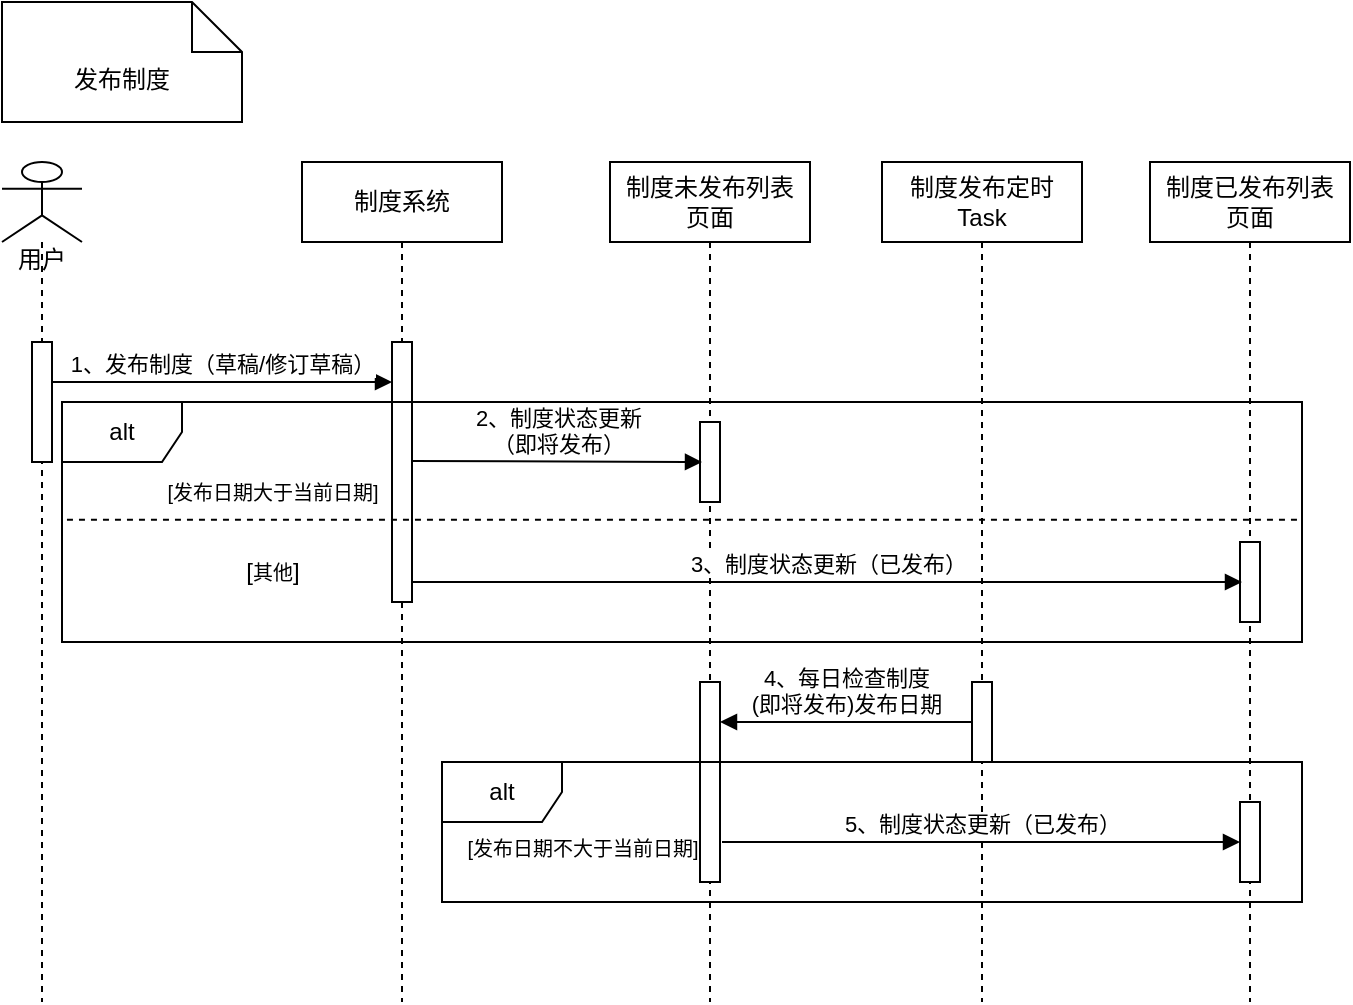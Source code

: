 <mxfile version="24.7.1" type="github">
  <diagram name="第 1 页" id="DwnSwKyyAI6K6VapRLUF">
    <mxGraphModel dx="1434" dy="746" grid="1" gridSize="10" guides="1" tooltips="1" connect="1" arrows="1" fold="1" page="1" pageScale="1" pageWidth="827" pageHeight="1169" math="0" shadow="0">
      <root>
        <mxCell id="0" />
        <mxCell id="1" parent="0" />
        <mxCell id="-sLvgI7wTZCFATr6eAuT-1" value="发布制度" style="shape=note2;boundedLbl=1;whiteSpace=wrap;html=1;size=25;verticalAlign=top;align=center;" vertex="1" parent="1">
          <mxGeometry x="80" y="40" width="120" height="60" as="geometry" />
        </mxCell>
        <mxCell id="-sLvgI7wTZCFATr6eAuT-3" value="&amp;nbsp; &amp;nbsp; &amp;nbsp; &amp;nbsp; &amp;nbsp; &amp;nbsp; &amp;nbsp; &amp;nbsp; &amp;nbsp; &amp;nbsp; &amp;nbsp; &amp;nbsp; &amp;nbsp; &amp;nbsp; &amp;nbsp; &amp;nbsp; &amp;nbsp; &amp;nbsp; &amp;nbsp; &amp;nbsp; &amp;nbsp; &amp;nbsp; 用户" style="shape=umlLifeline;perimeter=lifelinePerimeter;whiteSpace=wrap;html=1;container=1;dropTarget=0;collapsible=0;recursiveResize=0;outlineConnect=0;portConstraint=eastwest;newEdgeStyle={&quot;curved&quot;:0,&quot;rounded&quot;:0};participant=umlActor;" vertex="1" parent="1">
          <mxGeometry x="80" y="120" width="40" height="420" as="geometry" />
        </mxCell>
        <mxCell id="-sLvgI7wTZCFATr6eAuT-5" value="" style="html=1;points=[[0,0,0,0,5],[0,1,0,0,-5],[1,0,0,0,5],[1,1,0,0,-5]];perimeter=orthogonalPerimeter;outlineConnect=0;targetShapes=umlLifeline;portConstraint=eastwest;newEdgeStyle={&quot;curved&quot;:0,&quot;rounded&quot;:0};" vertex="1" parent="-sLvgI7wTZCFATr6eAuT-3">
          <mxGeometry x="15" y="90" width="10" height="60" as="geometry" />
        </mxCell>
        <mxCell id="-sLvgI7wTZCFATr6eAuT-4" value="制度系统" style="shape=umlLifeline;perimeter=lifelinePerimeter;whiteSpace=wrap;html=1;container=1;dropTarget=0;collapsible=0;recursiveResize=0;outlineConnect=0;portConstraint=eastwest;newEdgeStyle={&quot;curved&quot;:0,&quot;rounded&quot;:0};" vertex="1" parent="1">
          <mxGeometry x="230" y="120" width="100" height="420" as="geometry" />
        </mxCell>
        <mxCell id="-sLvgI7wTZCFATr6eAuT-7" value="" style="html=1;points=[[0,0,0,0,5],[0,1,0,0,-5],[1,0,0,0,5],[1,1,0,0,-5]];perimeter=orthogonalPerimeter;outlineConnect=0;targetShapes=umlLifeline;portConstraint=eastwest;newEdgeStyle={&quot;curved&quot;:0,&quot;rounded&quot;:0};" vertex="1" parent="-sLvgI7wTZCFATr6eAuT-4">
          <mxGeometry x="45" y="90" width="10" height="130" as="geometry" />
        </mxCell>
        <mxCell id="-sLvgI7wTZCFATr6eAuT-6" value="1、发布制度（草稿/修订草稿）" style="html=1;verticalAlign=bottom;endArrow=block;curved=0;rounded=0;" edge="1" parent="1" source="-sLvgI7wTZCFATr6eAuT-5" target="-sLvgI7wTZCFATr6eAuT-7">
          <mxGeometry width="80" relative="1" as="geometry">
            <mxPoint x="110" y="230" as="sourcePoint" />
            <mxPoint x="190" y="230" as="targetPoint" />
            <Array as="points">
              <mxPoint x="170" y="230" />
            </Array>
          </mxGeometry>
        </mxCell>
        <mxCell id="-sLvgI7wTZCFATr6eAuT-8" value="制度已发布列表&lt;div&gt;页面&lt;/div&gt;" style="shape=umlLifeline;perimeter=lifelinePerimeter;whiteSpace=wrap;html=1;container=1;dropTarget=0;collapsible=0;recursiveResize=0;outlineConnect=0;portConstraint=eastwest;newEdgeStyle={&quot;curved&quot;:0,&quot;rounded&quot;:0};" vertex="1" parent="1">
          <mxGeometry x="654" y="120" width="100" height="420" as="geometry" />
        </mxCell>
        <mxCell id="-sLvgI7wTZCFATr6eAuT-13" value="" style="html=1;points=[[0,0,0,0,5],[0,1,0,0,-5],[1,0,0,0,5],[1,1,0,0,-5]];perimeter=orthogonalPerimeter;outlineConnect=0;targetShapes=umlLifeline;portConstraint=eastwest;newEdgeStyle={&quot;curved&quot;:0,&quot;rounded&quot;:0};" vertex="1" parent="-sLvgI7wTZCFATr6eAuT-8">
          <mxGeometry x="45" y="190" width="10" height="40" as="geometry" />
        </mxCell>
        <mxCell id="-sLvgI7wTZCFATr6eAuT-24" value="" style="html=1;points=[[0,0,0,0,5],[0,1,0,0,-5],[1,0,0,0,5],[1,1,0,0,-5]];perimeter=orthogonalPerimeter;outlineConnect=0;targetShapes=umlLifeline;portConstraint=eastwest;newEdgeStyle={&quot;curved&quot;:0,&quot;rounded&quot;:0};" vertex="1" parent="-sLvgI7wTZCFATr6eAuT-8">
          <mxGeometry x="45" y="320" width="10" height="40" as="geometry" />
        </mxCell>
        <mxCell id="-sLvgI7wTZCFATr6eAuT-9" value="制度未发布列表&lt;div&gt;页面&lt;/div&gt;" style="shape=umlLifeline;perimeter=lifelinePerimeter;whiteSpace=wrap;html=1;container=1;dropTarget=0;collapsible=0;recursiveResize=0;outlineConnect=0;portConstraint=eastwest;newEdgeStyle={&quot;curved&quot;:0,&quot;rounded&quot;:0};" vertex="1" parent="1">
          <mxGeometry x="384" y="120" width="100" height="420" as="geometry" />
        </mxCell>
        <mxCell id="-sLvgI7wTZCFATr6eAuT-12" value="" style="html=1;points=[[0,0,0,0,5],[0,1,0,0,-5],[1,0,0,0,5],[1,1,0,0,-5]];perimeter=orthogonalPerimeter;outlineConnect=0;targetShapes=umlLifeline;portConstraint=eastwest;newEdgeStyle={&quot;curved&quot;:0,&quot;rounded&quot;:0};" vertex="1" parent="-sLvgI7wTZCFATr6eAuT-9">
          <mxGeometry x="45" y="130" width="10" height="40" as="geometry" />
        </mxCell>
        <mxCell id="-sLvgI7wTZCFATr6eAuT-23" value="" style="html=1;points=[[0,0,0,0,5],[0,1,0,0,-5],[1,0,0,0,5],[1,1,0,0,-5]];perimeter=orthogonalPerimeter;outlineConnect=0;targetShapes=umlLifeline;portConstraint=eastwest;newEdgeStyle={&quot;curved&quot;:0,&quot;rounded&quot;:0};" vertex="1" parent="-sLvgI7wTZCFATr6eAuT-9">
          <mxGeometry x="45" y="260" width="10" height="100" as="geometry" />
        </mxCell>
        <mxCell id="-sLvgI7wTZCFATr6eAuT-10" value="alt" style="shape=umlFrame;whiteSpace=wrap;html=1;pointerEvents=0;" vertex="1" parent="1">
          <mxGeometry x="110" y="240" width="620" height="120" as="geometry" />
        </mxCell>
        <mxCell id="-sLvgI7wTZCFATr6eAuT-11" value="2、制度状态更新&lt;div&gt;（即将发布）&lt;/div&gt;" style="html=1;verticalAlign=bottom;endArrow=block;curved=0;rounded=0;" edge="1" parent="1">
          <mxGeometry x="0.007" width="80" relative="1" as="geometry">
            <mxPoint x="285" y="269.5" as="sourcePoint" />
            <mxPoint x="430" y="270" as="targetPoint" />
            <mxPoint as="offset" />
          </mxGeometry>
        </mxCell>
        <mxCell id="-sLvgI7wTZCFATr6eAuT-14" value="3、制度状态更新（已发布）" style="html=1;verticalAlign=bottom;endArrow=block;curved=0;rounded=0;" edge="1" parent="1">
          <mxGeometry width="80" relative="1" as="geometry">
            <mxPoint x="285" y="330" as="sourcePoint" />
            <mxPoint x="700" y="330" as="targetPoint" />
          </mxGeometry>
        </mxCell>
        <mxCell id="-sLvgI7wTZCFATr6eAuT-15" value="" style="endArrow=none;dashed=1;html=1;rounded=0;exitX=0.004;exitY=0.491;exitDx=0;exitDy=0;exitPerimeter=0;entryX=0.996;entryY=0.491;entryDx=0;entryDy=0;entryPerimeter=0;" edge="1" parent="1" source="-sLvgI7wTZCFATr6eAuT-10" target="-sLvgI7wTZCFATr6eAuT-10">
          <mxGeometry width="50" height="50" relative="1" as="geometry">
            <mxPoint x="250" y="304.5" as="sourcePoint" />
            <mxPoint x="690" y="305" as="targetPoint" />
          </mxGeometry>
        </mxCell>
        <mxCell id="-sLvgI7wTZCFATr6eAuT-16" value="&lt;font style=&quot;font-size: 10px;&quot;&gt;[发布日期大于当前日期]&lt;/font&gt;" style="text;html=1;align=center;verticalAlign=middle;resizable=0;points=[];autosize=1;strokeColor=none;fillColor=none;" vertex="1" parent="1">
          <mxGeometry x="150" y="270" width="130" height="30" as="geometry" />
        </mxCell>
        <mxCell id="-sLvgI7wTZCFATr6eAuT-18" value="[&lt;font style=&quot;font-size: 10px;&quot;&gt;其他&lt;/font&gt;]" style="text;html=1;align=center;verticalAlign=middle;resizable=0;points=[];autosize=1;strokeColor=none;fillColor=none;" vertex="1" parent="1">
          <mxGeometry x="190" y="310" width="50" height="30" as="geometry" />
        </mxCell>
        <mxCell id="-sLvgI7wTZCFATr6eAuT-19" value="制度发布定时&lt;div&gt;Task&lt;/div&gt;" style="shape=umlLifeline;perimeter=lifelinePerimeter;whiteSpace=wrap;html=1;container=1;dropTarget=0;collapsible=0;recursiveResize=0;outlineConnect=0;portConstraint=eastwest;newEdgeStyle={&quot;curved&quot;:0,&quot;rounded&quot;:0};" vertex="1" parent="1">
          <mxGeometry x="520" y="120" width="100" height="420" as="geometry" />
        </mxCell>
        <mxCell id="-sLvgI7wTZCFATr6eAuT-21" value="" style="html=1;points=[[0,0,0,0,5],[0,1,0,0,-5],[1,0,0,0,5],[1,1,0,0,-5]];perimeter=orthogonalPerimeter;outlineConnect=0;targetShapes=umlLifeline;portConstraint=eastwest;newEdgeStyle={&quot;curved&quot;:0,&quot;rounded&quot;:0};" vertex="1" parent="-sLvgI7wTZCFATr6eAuT-19">
          <mxGeometry x="45" y="260" width="10" height="40" as="geometry" />
        </mxCell>
        <mxCell id="-sLvgI7wTZCFATr6eAuT-22" value="4、每日检查制度&lt;div&gt;(即将发布)发布日期&lt;/div&gt;" style="html=1;verticalAlign=bottom;endArrow=block;curved=0;rounded=0;" edge="1" parent="1" source="-sLvgI7wTZCFATr6eAuT-21" target="-sLvgI7wTZCFATr6eAuT-23">
          <mxGeometry width="80" relative="1" as="geometry">
            <mxPoint x="540" y="410" as="sourcePoint" />
            <mxPoint x="450" y="410" as="targetPoint" />
            <mxPoint as="offset" />
          </mxGeometry>
        </mxCell>
        <mxCell id="-sLvgI7wTZCFATr6eAuT-28" value="5、制度状态更新（已发布）" style="html=1;verticalAlign=bottom;endArrow=block;curved=0;rounded=0;" edge="1" parent="1" target="-sLvgI7wTZCFATr6eAuT-24">
          <mxGeometry width="80" relative="1" as="geometry">
            <mxPoint x="440" y="460" as="sourcePoint" />
            <mxPoint x="520" y="460" as="targetPoint" />
          </mxGeometry>
        </mxCell>
        <mxCell id="-sLvgI7wTZCFATr6eAuT-29" value="alt" style="shape=umlFrame;whiteSpace=wrap;html=1;pointerEvents=0;" vertex="1" parent="1">
          <mxGeometry x="300" y="420" width="430" height="70" as="geometry" />
        </mxCell>
        <mxCell id="-sLvgI7wTZCFATr6eAuT-30" value="&lt;span style=&quot;font-size: 10px;&quot;&gt;[发布日期不大于当前日期]&lt;/span&gt;" style="text;html=1;align=center;verticalAlign=middle;resizable=0;points=[];autosize=1;strokeColor=none;fillColor=none;" vertex="1" parent="1">
          <mxGeometry x="300" y="448" width="140" height="30" as="geometry" />
        </mxCell>
      </root>
    </mxGraphModel>
  </diagram>
</mxfile>
